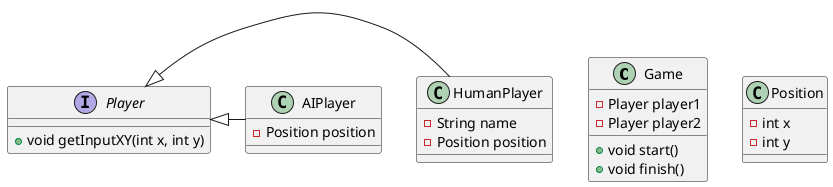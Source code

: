 @startuml

class Game{
    - Player player1
    - Player player2

    + void start()
    + void finish()

}

interface Player{
    + void getInputXY(int x, int y)

}

class HumanPlayer {
    - String name
    - Position position
}

class AIPlayer{
    - Position position
}

class Position{
 - int x
 - int y
}

Player <|- HumanPlayer
Player <|- AIPlayer
@enduml